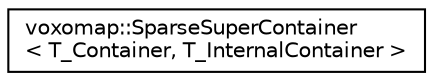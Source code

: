 digraph "Graphical Class Hierarchy"
{
 // LATEX_PDF_SIZE
  edge [fontname="Helvetica",fontsize="10",labelfontname="Helvetica",labelfontsize="10"];
  node [fontname="Helvetica",fontsize="10",shape=record];
  rankdir="LR";
  Node0 [label="voxomap::SparseSuperContainer\l\< T_Container, T_InternalContainer \>",height=0.2,width=0.4,color="black", fillcolor="white", style="filled",URL="$structvoxomap_1_1_sparse_super_container.html",tooltip="Super container used in leaves of the VoxelOctree. Mix between a fixed size 3D array (like in ArraySu..."];
}
